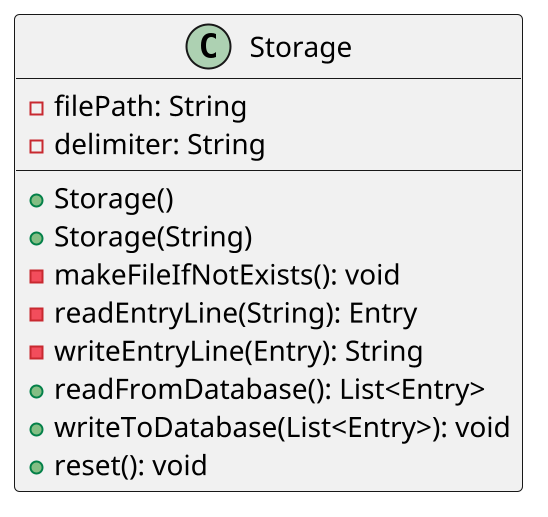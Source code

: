 @startuml
'https://plantuml.com/class-diagram
scale 2
class Storage{
    -filePath: String
    -delimiter: String
    +Storage()
    +Storage(String)
    -makeFileIfNotExists(): void
    -readEntryLine(String): Entry
    -writeEntryLine(Entry): String
    +readFromDatabase(): List<Entry>
    +writeToDatabase(List<Entry>): void
    +reset(): void
}

@enduml